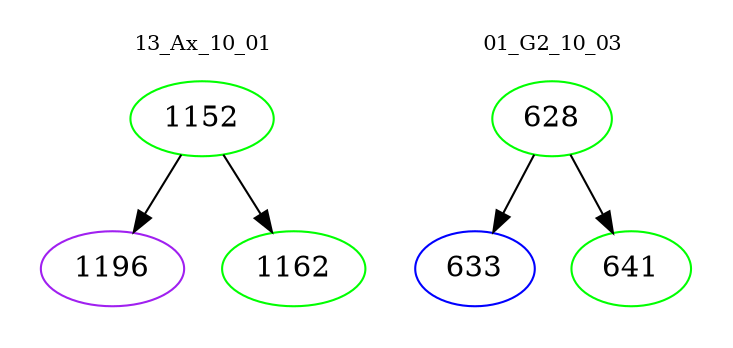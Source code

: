 digraph{
subgraph cluster_0 {
color = white
label = "13_Ax_10_01";
fontsize=10;
T0_1152 [label="1152", color="green"]
T0_1152 -> T0_1196 [color="black"]
T0_1196 [label="1196", color="purple"]
T0_1152 -> T0_1162 [color="black"]
T0_1162 [label="1162", color="green"]
}
subgraph cluster_1 {
color = white
label = "01_G2_10_03";
fontsize=10;
T1_628 [label="628", color="green"]
T1_628 -> T1_633 [color="black"]
T1_633 [label="633", color="blue"]
T1_628 -> T1_641 [color="black"]
T1_641 [label="641", color="green"]
}
}
